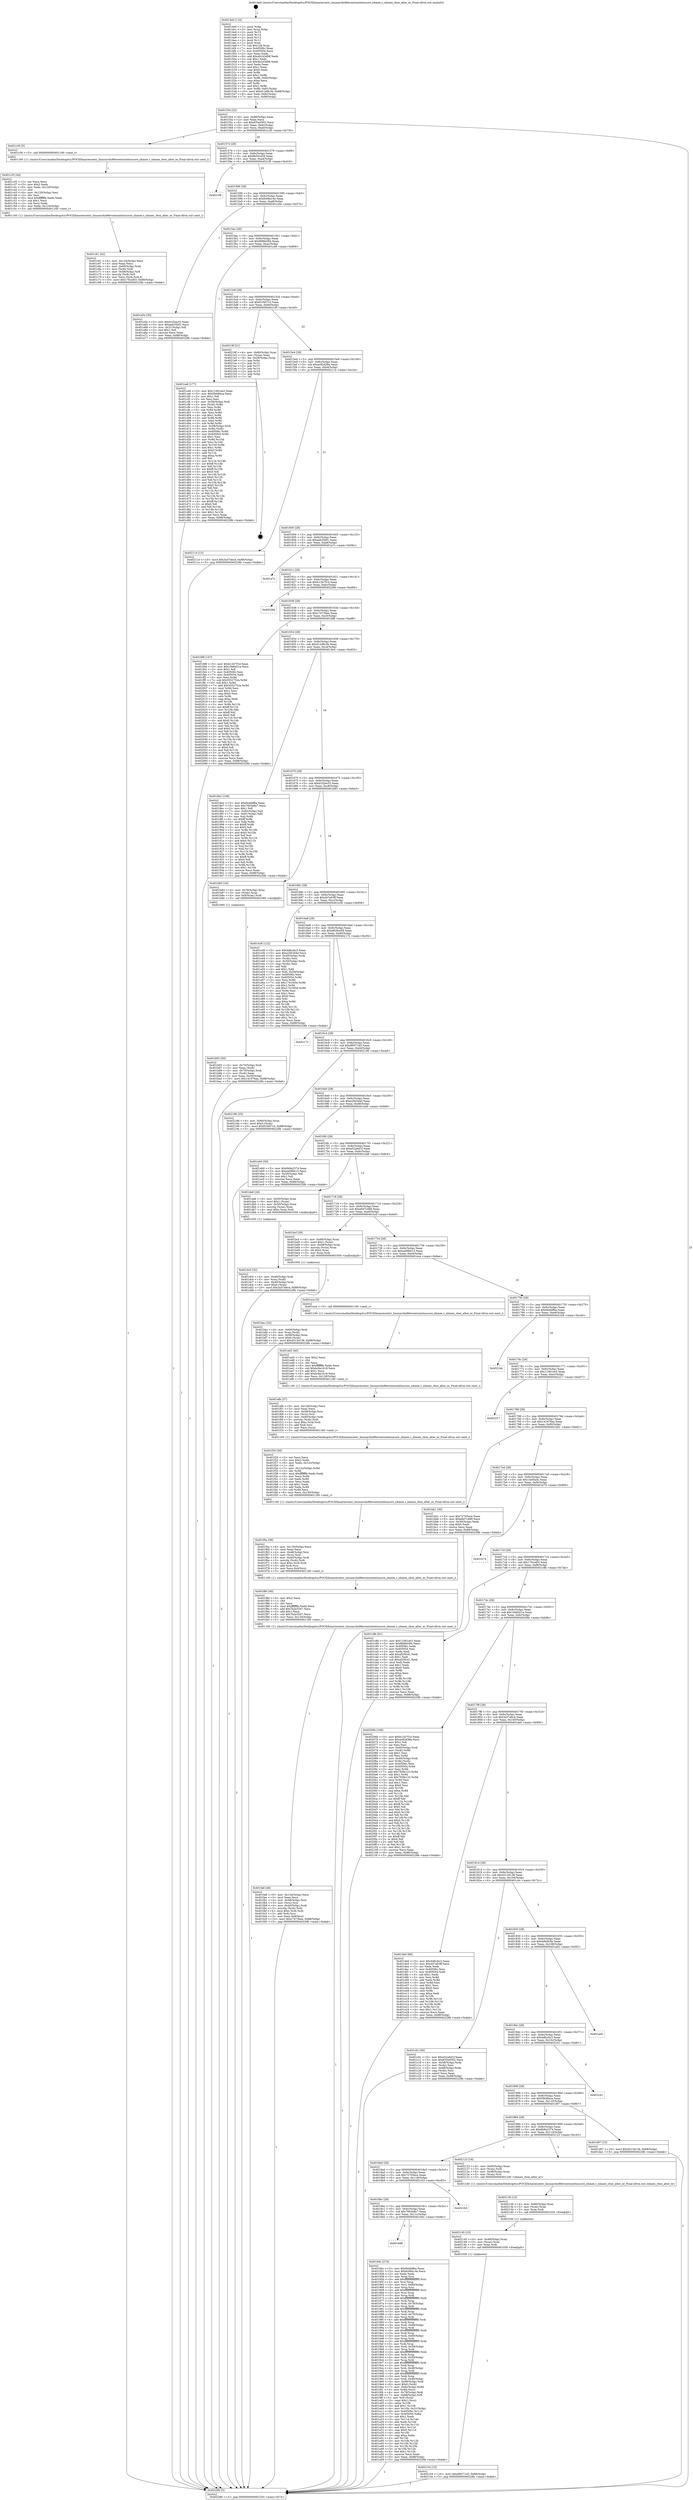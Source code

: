 digraph "0x4014e0" {
  label = "0x4014e0 (/mnt/c/Users/mathe/Desktop/tcc/POCII/binaries/extr_linuxarchx86eventsinteluncore_nhmex.c_nhmex_rbox_alter_er_Final-ollvm.out::main(0))"
  labelloc = "t"
  node[shape=record]

  Entry [label="",width=0.3,height=0.3,shape=circle,fillcolor=black,style=filled]
  "0x401554" [label="{
     0x401554 [32]\l
     | [instrs]\l
     &nbsp;&nbsp;0x401554 \<+6\>: mov -0x88(%rbp),%eax\l
     &nbsp;&nbsp;0x40155a \<+2\>: mov %eax,%ecx\l
     &nbsp;&nbsp;0x40155c \<+6\>: sub $0x835e0502,%ecx\l
     &nbsp;&nbsp;0x401562 \<+6\>: mov %eax,-0x9c(%rbp)\l
     &nbsp;&nbsp;0x401568 \<+6\>: mov %ecx,-0xa0(%rbp)\l
     &nbsp;&nbsp;0x40156e \<+6\>: je 0000000000401c30 \<main+0x750\>\l
  }"]
  "0x401c30" [label="{
     0x401c30 [5]\l
     | [instrs]\l
     &nbsp;&nbsp;0x401c30 \<+5\>: call 0000000000401160 \<next_i\>\l
     | [calls]\l
     &nbsp;&nbsp;0x401160 \{1\} (/mnt/c/Users/mathe/Desktop/tcc/POCII/binaries/extr_linuxarchx86eventsinteluncore_nhmex.c_nhmex_rbox_alter_er_Final-ollvm.out::next_i)\l
  }"]
  "0x401574" [label="{
     0x401574 [28]\l
     | [instrs]\l
     &nbsp;&nbsp;0x401574 \<+5\>: jmp 0000000000401579 \<main+0x99\>\l
     &nbsp;&nbsp;0x401579 \<+6\>: mov -0x9c(%rbp),%eax\l
     &nbsp;&nbsp;0x40157f \<+5\>: sub $0x8b55c428,%eax\l
     &nbsp;&nbsp;0x401584 \<+6\>: mov %eax,-0xa4(%rbp)\l
     &nbsp;&nbsp;0x40158a \<+6\>: je 00000000004021f9 \<main+0xd19\>\l
  }"]
  Exit [label="",width=0.3,height=0.3,shape=circle,fillcolor=black,style=filled,peripheries=2]
  "0x4021f9" [label="{
     0x4021f9\l
  }", style=dashed]
  "0x401590" [label="{
     0x401590 [28]\l
     | [instrs]\l
     &nbsp;&nbsp;0x401590 \<+5\>: jmp 0000000000401595 \<main+0xb5\>\l
     &nbsp;&nbsp;0x401595 \<+6\>: mov -0x9c(%rbp),%eax\l
     &nbsp;&nbsp;0x40159b \<+5\>: sub $0x8c68a14e,%eax\l
     &nbsp;&nbsp;0x4015a0 \<+6\>: mov %eax,-0xa8(%rbp)\l
     &nbsp;&nbsp;0x4015a6 \<+6\>: je 0000000000401a5e \<main+0x57e\>\l
  }"]
  "0x402154" [label="{
     0x402154 [15]\l
     | [instrs]\l
     &nbsp;&nbsp;0x402154 \<+10\>: movl $0xdf0571d3,-0x88(%rbp)\l
     &nbsp;&nbsp;0x40215e \<+5\>: jmp 000000000040228b \<main+0xdab\>\l
  }"]
  "0x401a5e" [label="{
     0x401a5e [30]\l
     | [instrs]\l
     &nbsp;&nbsp;0x401a5e \<+5\>: mov $0xd1f2ee33,%eax\l
     &nbsp;&nbsp;0x401a63 \<+5\>: mov $0xaeb35bf1,%ecx\l
     &nbsp;&nbsp;0x401a68 \<+3\>: mov -0x31(%rbp),%dl\l
     &nbsp;&nbsp;0x401a6b \<+3\>: test $0x1,%dl\l
     &nbsp;&nbsp;0x401a6e \<+3\>: cmovne %ecx,%eax\l
     &nbsp;&nbsp;0x401a71 \<+6\>: mov %eax,-0x88(%rbp)\l
     &nbsp;&nbsp;0x401a77 \<+5\>: jmp 000000000040228b \<main+0xdab\>\l
  }"]
  "0x4015ac" [label="{
     0x4015ac [28]\l
     | [instrs]\l
     &nbsp;&nbsp;0x4015ac \<+5\>: jmp 00000000004015b1 \<main+0xd1\>\l
     &nbsp;&nbsp;0x4015b1 \<+6\>: mov -0x9c(%rbp),%eax\l
     &nbsp;&nbsp;0x4015b7 \<+5\>: sub $0x8fd8d384,%eax\l
     &nbsp;&nbsp;0x4015bc \<+6\>: mov %eax,-0xac(%rbp)\l
     &nbsp;&nbsp;0x4015c2 \<+6\>: je 0000000000401ce6 \<main+0x806\>\l
  }"]
  "0x402145" [label="{
     0x402145 [15]\l
     | [instrs]\l
     &nbsp;&nbsp;0x402145 \<+4\>: mov -0x48(%rbp),%rax\l
     &nbsp;&nbsp;0x402149 \<+3\>: mov (%rax),%rax\l
     &nbsp;&nbsp;0x40214c \<+3\>: mov %rax,%rdi\l
     &nbsp;&nbsp;0x40214f \<+5\>: call 0000000000401030 \<free@plt\>\l
     | [calls]\l
     &nbsp;&nbsp;0x401030 \{1\} (unknown)\l
  }"]
  "0x401ce6" [label="{
     0x401ce6 [177]\l
     | [instrs]\l
     &nbsp;&nbsp;0x401ce6 \<+5\>: mov $0x11061ee3,%eax\l
     &nbsp;&nbsp;0x401ceb \<+5\>: mov $0x59d4feca,%ecx\l
     &nbsp;&nbsp;0x401cf0 \<+2\>: mov $0x1,%dl\l
     &nbsp;&nbsp;0x401cf2 \<+2\>: xor %esi,%esi\l
     &nbsp;&nbsp;0x401cf4 \<+4\>: mov -0x58(%rbp),%rdi\l
     &nbsp;&nbsp;0x401cf8 \<+3\>: mov (%rdi),%r8d\l
     &nbsp;&nbsp;0x401cfb \<+3\>: mov %esi,%r9d\l
     &nbsp;&nbsp;0x401cfe \<+3\>: sub %r8d,%r9d\l
     &nbsp;&nbsp;0x401d01 \<+3\>: mov %esi,%r8d\l
     &nbsp;&nbsp;0x401d04 \<+4\>: sub $0x1,%r8d\l
     &nbsp;&nbsp;0x401d08 \<+3\>: add %r8d,%r9d\l
     &nbsp;&nbsp;0x401d0b \<+3\>: mov %esi,%r8d\l
     &nbsp;&nbsp;0x401d0e \<+3\>: sub %r9d,%r8d\l
     &nbsp;&nbsp;0x401d11 \<+4\>: mov -0x58(%rbp),%rdi\l
     &nbsp;&nbsp;0x401d15 \<+3\>: mov %r8d,(%rdi)\l
     &nbsp;&nbsp;0x401d18 \<+8\>: mov 0x40506c,%r8d\l
     &nbsp;&nbsp;0x401d20 \<+8\>: mov 0x405054,%r9d\l
     &nbsp;&nbsp;0x401d28 \<+3\>: sub $0x1,%esi\l
     &nbsp;&nbsp;0x401d2b \<+3\>: mov %r8d,%r10d\l
     &nbsp;&nbsp;0x401d2e \<+3\>: add %esi,%r10d\l
     &nbsp;&nbsp;0x401d31 \<+4\>: imul %r10d,%r8d\l
     &nbsp;&nbsp;0x401d35 \<+4\>: and $0x1,%r8d\l
     &nbsp;&nbsp;0x401d39 \<+4\>: cmp $0x0,%r8d\l
     &nbsp;&nbsp;0x401d3d \<+4\>: sete %r11b\l
     &nbsp;&nbsp;0x401d41 \<+4\>: cmp $0xa,%r9d\l
     &nbsp;&nbsp;0x401d45 \<+3\>: setl %bl\l
     &nbsp;&nbsp;0x401d48 \<+3\>: mov %r11b,%r14b\l
     &nbsp;&nbsp;0x401d4b \<+4\>: xor $0xff,%r14b\l
     &nbsp;&nbsp;0x401d4f \<+3\>: mov %bl,%r15b\l
     &nbsp;&nbsp;0x401d52 \<+4\>: xor $0xff,%r15b\l
     &nbsp;&nbsp;0x401d56 \<+3\>: xor $0x0,%dl\l
     &nbsp;&nbsp;0x401d59 \<+3\>: mov %r14b,%r12b\l
     &nbsp;&nbsp;0x401d5c \<+4\>: and $0x0,%r12b\l
     &nbsp;&nbsp;0x401d60 \<+3\>: and %dl,%r11b\l
     &nbsp;&nbsp;0x401d63 \<+3\>: mov %r15b,%r13b\l
     &nbsp;&nbsp;0x401d66 \<+4\>: and $0x0,%r13b\l
     &nbsp;&nbsp;0x401d6a \<+2\>: and %dl,%bl\l
     &nbsp;&nbsp;0x401d6c \<+3\>: or %r11b,%r12b\l
     &nbsp;&nbsp;0x401d6f \<+3\>: or %bl,%r13b\l
     &nbsp;&nbsp;0x401d72 \<+3\>: xor %r13b,%r12b\l
     &nbsp;&nbsp;0x401d75 \<+3\>: or %r15b,%r14b\l
     &nbsp;&nbsp;0x401d78 \<+4\>: xor $0xff,%r14b\l
     &nbsp;&nbsp;0x401d7c \<+3\>: or $0x0,%dl\l
     &nbsp;&nbsp;0x401d7f \<+3\>: and %dl,%r14b\l
     &nbsp;&nbsp;0x401d82 \<+3\>: or %r14b,%r12b\l
     &nbsp;&nbsp;0x401d85 \<+4\>: test $0x1,%r12b\l
     &nbsp;&nbsp;0x401d89 \<+3\>: cmovne %ecx,%eax\l
     &nbsp;&nbsp;0x401d8c \<+6\>: mov %eax,-0x88(%rbp)\l
     &nbsp;&nbsp;0x401d92 \<+5\>: jmp 000000000040228b \<main+0xdab\>\l
  }"]
  "0x4015c8" [label="{
     0x4015c8 [28]\l
     | [instrs]\l
     &nbsp;&nbsp;0x4015c8 \<+5\>: jmp 00000000004015cd \<main+0xed\>\l
     &nbsp;&nbsp;0x4015cd \<+6\>: mov -0x9c(%rbp),%eax\l
     &nbsp;&nbsp;0x4015d3 \<+5\>: sub $0x91f407c3,%eax\l
     &nbsp;&nbsp;0x4015d8 \<+6\>: mov %eax,-0xb0(%rbp)\l
     &nbsp;&nbsp;0x4015de \<+6\>: je 000000000040219f \<main+0xcbf\>\l
  }"]
  "0x402136" [label="{
     0x402136 [15]\l
     | [instrs]\l
     &nbsp;&nbsp;0x402136 \<+4\>: mov -0x60(%rbp),%rax\l
     &nbsp;&nbsp;0x40213a \<+3\>: mov (%rax),%rax\l
     &nbsp;&nbsp;0x40213d \<+3\>: mov %rax,%rdi\l
     &nbsp;&nbsp;0x402140 \<+5\>: call 0000000000401030 \<free@plt\>\l
     | [calls]\l
     &nbsp;&nbsp;0x401030 \{1\} (unknown)\l
  }"]
  "0x40219f" [label="{
     0x40219f [21]\l
     | [instrs]\l
     &nbsp;&nbsp;0x40219f \<+4\>: mov -0x80(%rbp),%rax\l
     &nbsp;&nbsp;0x4021a3 \<+2\>: mov (%rax),%eax\l
     &nbsp;&nbsp;0x4021a5 \<+4\>: lea -0x28(%rbp),%rsp\l
     &nbsp;&nbsp;0x4021a9 \<+1\>: pop %rbx\l
     &nbsp;&nbsp;0x4021aa \<+2\>: pop %r12\l
     &nbsp;&nbsp;0x4021ac \<+2\>: pop %r13\l
     &nbsp;&nbsp;0x4021ae \<+2\>: pop %r14\l
     &nbsp;&nbsp;0x4021b0 \<+2\>: pop %r15\l
     &nbsp;&nbsp;0x4021b2 \<+1\>: pop %rbp\l
     &nbsp;&nbsp;0x4021b3 \<+1\>: ret\l
  }"]
  "0x4015e4" [label="{
     0x4015e4 [28]\l
     | [instrs]\l
     &nbsp;&nbsp;0x4015e4 \<+5\>: jmp 00000000004015e9 \<main+0x109\>\l
     &nbsp;&nbsp;0x4015e9 \<+6\>: mov -0x9c(%rbp),%eax\l
     &nbsp;&nbsp;0x4015ef \<+5\>: sub $0xac82d38a,%eax\l
     &nbsp;&nbsp;0x4015f4 \<+6\>: mov %eax,-0xb4(%rbp)\l
     &nbsp;&nbsp;0x4015fa \<+6\>: je 0000000000402114 \<main+0xc34\>\l
  }"]
  "0x401fa8" [label="{
     0x401fa8 [48]\l
     | [instrs]\l
     &nbsp;&nbsp;0x401fa8 \<+6\>: mov -0x134(%rbp),%ecx\l
     &nbsp;&nbsp;0x401fae \<+3\>: imul %eax,%ecx\l
     &nbsp;&nbsp;0x401fb1 \<+4\>: mov -0x48(%rbp),%rsi\l
     &nbsp;&nbsp;0x401fb5 \<+3\>: mov (%rsi),%rsi\l
     &nbsp;&nbsp;0x401fb8 \<+4\>: mov -0x40(%rbp),%rdi\l
     &nbsp;&nbsp;0x401fbc \<+3\>: movslq (%rdi),%rdi\l
     &nbsp;&nbsp;0x401fbf \<+4\>: imul $0xc,%rdi,%rdi\l
     &nbsp;&nbsp;0x401fc3 \<+3\>: add %rdi,%rsi\l
     &nbsp;&nbsp;0x401fc6 \<+3\>: mov %ecx,0x8(%rsi)\l
     &nbsp;&nbsp;0x401fc9 \<+10\>: movl $0xc7473bee,-0x88(%rbp)\l
     &nbsp;&nbsp;0x401fd3 \<+5\>: jmp 000000000040228b \<main+0xdab\>\l
  }"]
  "0x402114" [label="{
     0x402114 [15]\l
     | [instrs]\l
     &nbsp;&nbsp;0x402114 \<+10\>: movl $0x3a57ebc4,-0x88(%rbp)\l
     &nbsp;&nbsp;0x40211e \<+5\>: jmp 000000000040228b \<main+0xdab\>\l
  }"]
  "0x401600" [label="{
     0x401600 [28]\l
     | [instrs]\l
     &nbsp;&nbsp;0x401600 \<+5\>: jmp 0000000000401605 \<main+0x125\>\l
     &nbsp;&nbsp;0x401605 \<+6\>: mov -0x9c(%rbp),%eax\l
     &nbsp;&nbsp;0x40160b \<+5\>: sub $0xaeb35bf1,%eax\l
     &nbsp;&nbsp;0x401610 \<+6\>: mov %eax,-0xb8(%rbp)\l
     &nbsp;&nbsp;0x401616 \<+6\>: je 0000000000401a7c \<main+0x59c\>\l
  }"]
  "0x401f80" [label="{
     0x401f80 [40]\l
     | [instrs]\l
     &nbsp;&nbsp;0x401f80 \<+5\>: mov $0x2,%ecx\l
     &nbsp;&nbsp;0x401f85 \<+1\>: cltd\l
     &nbsp;&nbsp;0x401f86 \<+2\>: idiv %ecx\l
     &nbsp;&nbsp;0x401f88 \<+6\>: imul $0xfffffffe,%edx,%ecx\l
     &nbsp;&nbsp;0x401f8e \<+6\>: add $0x7b2e3347,%ecx\l
     &nbsp;&nbsp;0x401f94 \<+3\>: add $0x1,%ecx\l
     &nbsp;&nbsp;0x401f97 \<+6\>: sub $0x7b2e3347,%ecx\l
     &nbsp;&nbsp;0x401f9d \<+6\>: mov %ecx,-0x134(%rbp)\l
     &nbsp;&nbsp;0x401fa3 \<+5\>: call 0000000000401160 \<next_i\>\l
     | [calls]\l
     &nbsp;&nbsp;0x401160 \{1\} (/mnt/c/Users/mathe/Desktop/tcc/POCII/binaries/extr_linuxarchx86eventsinteluncore_nhmex.c_nhmex_rbox_alter_er_Final-ollvm.out::next_i)\l
  }"]
  "0x401a7c" [label="{
     0x401a7c\l
  }", style=dashed]
  "0x40161c" [label="{
     0x40161c [28]\l
     | [instrs]\l
     &nbsp;&nbsp;0x40161c \<+5\>: jmp 0000000000401621 \<main+0x141\>\l
     &nbsp;&nbsp;0x401621 \<+6\>: mov -0x9c(%rbp),%eax\l
     &nbsp;&nbsp;0x401627 \<+5\>: sub $0xb12b7f1d,%eax\l
     &nbsp;&nbsp;0x40162c \<+6\>: mov %eax,-0xbc(%rbp)\l
     &nbsp;&nbsp;0x401632 \<+6\>: je 0000000000402266 \<main+0xd86\>\l
  }"]
  "0x401f5a" [label="{
     0x401f5a [38]\l
     | [instrs]\l
     &nbsp;&nbsp;0x401f5a \<+6\>: mov -0x130(%rbp),%ecx\l
     &nbsp;&nbsp;0x401f60 \<+3\>: imul %eax,%ecx\l
     &nbsp;&nbsp;0x401f63 \<+4\>: mov -0x48(%rbp),%rsi\l
     &nbsp;&nbsp;0x401f67 \<+3\>: mov (%rsi),%rsi\l
     &nbsp;&nbsp;0x401f6a \<+4\>: mov -0x40(%rbp),%rdi\l
     &nbsp;&nbsp;0x401f6e \<+3\>: movslq (%rdi),%rdi\l
     &nbsp;&nbsp;0x401f71 \<+4\>: imul $0xc,%rdi,%rdi\l
     &nbsp;&nbsp;0x401f75 \<+3\>: add %rdi,%rsi\l
     &nbsp;&nbsp;0x401f78 \<+3\>: mov %ecx,0x4(%rsi)\l
     &nbsp;&nbsp;0x401f7b \<+5\>: call 0000000000401160 \<next_i\>\l
     | [calls]\l
     &nbsp;&nbsp;0x401160 \{1\} (/mnt/c/Users/mathe/Desktop/tcc/POCII/binaries/extr_linuxarchx86eventsinteluncore_nhmex.c_nhmex_rbox_alter_er_Final-ollvm.out::next_i)\l
  }"]
  "0x402266" [label="{
     0x402266\l
  }", style=dashed]
  "0x401638" [label="{
     0x401638 [28]\l
     | [instrs]\l
     &nbsp;&nbsp;0x401638 \<+5\>: jmp 000000000040163d \<main+0x15d\>\l
     &nbsp;&nbsp;0x40163d \<+6\>: mov -0x9c(%rbp),%eax\l
     &nbsp;&nbsp;0x401643 \<+5\>: sub $0xc7473bee,%eax\l
     &nbsp;&nbsp;0x401648 \<+6\>: mov %eax,-0xc0(%rbp)\l
     &nbsp;&nbsp;0x40164e \<+6\>: je 0000000000401fd8 \<main+0xaf8\>\l
  }"]
  "0x401f20" [label="{
     0x401f20 [58]\l
     | [instrs]\l
     &nbsp;&nbsp;0x401f20 \<+2\>: xor %ecx,%ecx\l
     &nbsp;&nbsp;0x401f22 \<+5\>: mov $0x2,%edx\l
     &nbsp;&nbsp;0x401f27 \<+6\>: mov %edx,-0x12c(%rbp)\l
     &nbsp;&nbsp;0x401f2d \<+1\>: cltd\l
     &nbsp;&nbsp;0x401f2e \<+7\>: mov -0x12c(%rbp),%r8d\l
     &nbsp;&nbsp;0x401f35 \<+3\>: idiv %r8d\l
     &nbsp;&nbsp;0x401f38 \<+6\>: imul $0xfffffffe,%edx,%edx\l
     &nbsp;&nbsp;0x401f3e \<+3\>: mov %ecx,%r9d\l
     &nbsp;&nbsp;0x401f41 \<+3\>: sub %edx,%r9d\l
     &nbsp;&nbsp;0x401f44 \<+2\>: mov %ecx,%edx\l
     &nbsp;&nbsp;0x401f46 \<+3\>: sub $0x1,%edx\l
     &nbsp;&nbsp;0x401f49 \<+3\>: add %edx,%r9d\l
     &nbsp;&nbsp;0x401f4c \<+3\>: sub %r9d,%ecx\l
     &nbsp;&nbsp;0x401f4f \<+6\>: mov %ecx,-0x130(%rbp)\l
     &nbsp;&nbsp;0x401f55 \<+5\>: call 0000000000401160 \<next_i\>\l
     | [calls]\l
     &nbsp;&nbsp;0x401160 \{1\} (/mnt/c/Users/mathe/Desktop/tcc/POCII/binaries/extr_linuxarchx86eventsinteluncore_nhmex.c_nhmex_rbox_alter_er_Final-ollvm.out::next_i)\l
  }"]
  "0x401fd8" [label="{
     0x401fd8 [147]\l
     | [instrs]\l
     &nbsp;&nbsp;0x401fd8 \<+5\>: mov $0xb12b7f1d,%eax\l
     &nbsp;&nbsp;0x401fdd \<+5\>: mov $0x19a6d21a,%ecx\l
     &nbsp;&nbsp;0x401fe2 \<+2\>: mov $0x1,%dl\l
     &nbsp;&nbsp;0x401fe4 \<+7\>: mov 0x40506c,%esi\l
     &nbsp;&nbsp;0x401feb \<+7\>: mov 0x405054,%edi\l
     &nbsp;&nbsp;0x401ff2 \<+3\>: mov %esi,%r8d\l
     &nbsp;&nbsp;0x401ff5 \<+7\>: sub $0x5552752a,%r8d\l
     &nbsp;&nbsp;0x401ffc \<+4\>: sub $0x1,%r8d\l
     &nbsp;&nbsp;0x402000 \<+7\>: add $0x5552752a,%r8d\l
     &nbsp;&nbsp;0x402007 \<+4\>: imul %r8d,%esi\l
     &nbsp;&nbsp;0x40200b \<+3\>: and $0x1,%esi\l
     &nbsp;&nbsp;0x40200e \<+3\>: cmp $0x0,%esi\l
     &nbsp;&nbsp;0x402011 \<+4\>: sete %r9b\l
     &nbsp;&nbsp;0x402015 \<+3\>: cmp $0xa,%edi\l
     &nbsp;&nbsp;0x402018 \<+4\>: setl %r10b\l
     &nbsp;&nbsp;0x40201c \<+3\>: mov %r9b,%r11b\l
     &nbsp;&nbsp;0x40201f \<+4\>: xor $0xff,%r11b\l
     &nbsp;&nbsp;0x402023 \<+3\>: mov %r10b,%bl\l
     &nbsp;&nbsp;0x402026 \<+3\>: xor $0xff,%bl\l
     &nbsp;&nbsp;0x402029 \<+3\>: xor $0x0,%dl\l
     &nbsp;&nbsp;0x40202c \<+3\>: mov %r11b,%r14b\l
     &nbsp;&nbsp;0x40202f \<+4\>: and $0x0,%r14b\l
     &nbsp;&nbsp;0x402033 \<+3\>: and %dl,%r9b\l
     &nbsp;&nbsp;0x402036 \<+3\>: mov %bl,%r15b\l
     &nbsp;&nbsp;0x402039 \<+4\>: and $0x0,%r15b\l
     &nbsp;&nbsp;0x40203d \<+3\>: and %dl,%r10b\l
     &nbsp;&nbsp;0x402040 \<+3\>: or %r9b,%r14b\l
     &nbsp;&nbsp;0x402043 \<+3\>: or %r10b,%r15b\l
     &nbsp;&nbsp;0x402046 \<+3\>: xor %r15b,%r14b\l
     &nbsp;&nbsp;0x402049 \<+3\>: or %bl,%r11b\l
     &nbsp;&nbsp;0x40204c \<+4\>: xor $0xff,%r11b\l
     &nbsp;&nbsp;0x402050 \<+3\>: or $0x0,%dl\l
     &nbsp;&nbsp;0x402053 \<+3\>: and %dl,%r11b\l
     &nbsp;&nbsp;0x402056 \<+3\>: or %r11b,%r14b\l
     &nbsp;&nbsp;0x402059 \<+4\>: test $0x1,%r14b\l
     &nbsp;&nbsp;0x40205d \<+3\>: cmovne %ecx,%eax\l
     &nbsp;&nbsp;0x402060 \<+6\>: mov %eax,-0x88(%rbp)\l
     &nbsp;&nbsp;0x402066 \<+5\>: jmp 000000000040228b \<main+0xdab\>\l
  }"]
  "0x401654" [label="{
     0x401654 [28]\l
     | [instrs]\l
     &nbsp;&nbsp;0x401654 \<+5\>: jmp 0000000000401659 \<main+0x179\>\l
     &nbsp;&nbsp;0x401659 \<+6\>: mov -0x9c(%rbp),%eax\l
     &nbsp;&nbsp;0x40165f \<+5\>: sub $0xd12d8c3b,%eax\l
     &nbsp;&nbsp;0x401664 \<+6\>: mov %eax,-0xc4(%rbp)\l
     &nbsp;&nbsp;0x40166a \<+6\>: je 00000000004018e2 \<main+0x402\>\l
  }"]
  "0x401efb" [label="{
     0x401efb [37]\l
     | [instrs]\l
     &nbsp;&nbsp;0x401efb \<+6\>: mov -0x128(%rbp),%ecx\l
     &nbsp;&nbsp;0x401f01 \<+3\>: imul %eax,%ecx\l
     &nbsp;&nbsp;0x401f04 \<+4\>: mov -0x48(%rbp),%rsi\l
     &nbsp;&nbsp;0x401f08 \<+3\>: mov (%rsi),%rsi\l
     &nbsp;&nbsp;0x401f0b \<+4\>: mov -0x40(%rbp),%rdi\l
     &nbsp;&nbsp;0x401f0f \<+3\>: movslq (%rdi),%rdi\l
     &nbsp;&nbsp;0x401f12 \<+4\>: imul $0xc,%rdi,%rdi\l
     &nbsp;&nbsp;0x401f16 \<+3\>: add %rdi,%rsi\l
     &nbsp;&nbsp;0x401f19 \<+2\>: mov %ecx,(%rsi)\l
     &nbsp;&nbsp;0x401f1b \<+5\>: call 0000000000401160 \<next_i\>\l
     | [calls]\l
     &nbsp;&nbsp;0x401160 \{1\} (/mnt/c/Users/mathe/Desktop/tcc/POCII/binaries/extr_linuxarchx86eventsinteluncore_nhmex.c_nhmex_rbox_alter_er_Final-ollvm.out::next_i)\l
  }"]
  "0x4018e2" [label="{
     0x4018e2 [106]\l
     | [instrs]\l
     &nbsp;&nbsp;0x4018e2 \<+5\>: mov $0xf4dddfba,%eax\l
     &nbsp;&nbsp;0x4018e7 \<+5\>: mov $0x7663e8a7,%ecx\l
     &nbsp;&nbsp;0x4018ec \<+2\>: mov $0x1,%dl\l
     &nbsp;&nbsp;0x4018ee \<+7\>: mov -0x82(%rbp),%sil\l
     &nbsp;&nbsp;0x4018f5 \<+7\>: mov -0x81(%rbp),%dil\l
     &nbsp;&nbsp;0x4018fc \<+3\>: mov %sil,%r8b\l
     &nbsp;&nbsp;0x4018ff \<+4\>: xor $0xff,%r8b\l
     &nbsp;&nbsp;0x401903 \<+3\>: mov %dil,%r9b\l
     &nbsp;&nbsp;0x401906 \<+4\>: xor $0xff,%r9b\l
     &nbsp;&nbsp;0x40190a \<+3\>: xor $0x0,%dl\l
     &nbsp;&nbsp;0x40190d \<+3\>: mov %r8b,%r10b\l
     &nbsp;&nbsp;0x401910 \<+4\>: and $0x0,%r10b\l
     &nbsp;&nbsp;0x401914 \<+3\>: and %dl,%sil\l
     &nbsp;&nbsp;0x401917 \<+3\>: mov %r9b,%r11b\l
     &nbsp;&nbsp;0x40191a \<+4\>: and $0x0,%r11b\l
     &nbsp;&nbsp;0x40191e \<+3\>: and %dl,%dil\l
     &nbsp;&nbsp;0x401921 \<+3\>: or %sil,%r10b\l
     &nbsp;&nbsp;0x401924 \<+3\>: or %dil,%r11b\l
     &nbsp;&nbsp;0x401927 \<+3\>: xor %r11b,%r10b\l
     &nbsp;&nbsp;0x40192a \<+3\>: or %r9b,%r8b\l
     &nbsp;&nbsp;0x40192d \<+4\>: xor $0xff,%r8b\l
     &nbsp;&nbsp;0x401931 \<+3\>: or $0x0,%dl\l
     &nbsp;&nbsp;0x401934 \<+3\>: and %dl,%r8b\l
     &nbsp;&nbsp;0x401937 \<+3\>: or %r8b,%r10b\l
     &nbsp;&nbsp;0x40193a \<+4\>: test $0x1,%r10b\l
     &nbsp;&nbsp;0x40193e \<+3\>: cmovne %ecx,%eax\l
     &nbsp;&nbsp;0x401941 \<+6\>: mov %eax,-0x88(%rbp)\l
     &nbsp;&nbsp;0x401947 \<+5\>: jmp 000000000040228b \<main+0xdab\>\l
  }"]
  "0x401670" [label="{
     0x401670 [28]\l
     | [instrs]\l
     &nbsp;&nbsp;0x401670 \<+5\>: jmp 0000000000401675 \<main+0x195\>\l
     &nbsp;&nbsp;0x401675 \<+6\>: mov -0x9c(%rbp),%eax\l
     &nbsp;&nbsp;0x40167b \<+5\>: sub $0xd1f2ee33,%eax\l
     &nbsp;&nbsp;0x401680 \<+6\>: mov %eax,-0xc8(%rbp)\l
     &nbsp;&nbsp;0x401686 \<+6\>: je 0000000000401b83 \<main+0x6a3\>\l
  }"]
  "0x40228b" [label="{
     0x40228b [5]\l
     | [instrs]\l
     &nbsp;&nbsp;0x40228b \<+5\>: jmp 0000000000401554 \<main+0x74\>\l
  }"]
  "0x4014e0" [label="{
     0x4014e0 [116]\l
     | [instrs]\l
     &nbsp;&nbsp;0x4014e0 \<+1\>: push %rbp\l
     &nbsp;&nbsp;0x4014e1 \<+3\>: mov %rsp,%rbp\l
     &nbsp;&nbsp;0x4014e4 \<+2\>: push %r15\l
     &nbsp;&nbsp;0x4014e6 \<+2\>: push %r14\l
     &nbsp;&nbsp;0x4014e8 \<+2\>: push %r13\l
     &nbsp;&nbsp;0x4014ea \<+2\>: push %r12\l
     &nbsp;&nbsp;0x4014ec \<+1\>: push %rbx\l
     &nbsp;&nbsp;0x4014ed \<+7\>: sub $0x128,%rsp\l
     &nbsp;&nbsp;0x4014f4 \<+7\>: mov 0x40506c,%eax\l
     &nbsp;&nbsp;0x4014fb \<+7\>: mov 0x405054,%ecx\l
     &nbsp;&nbsp;0x401502 \<+2\>: mov %eax,%edx\l
     &nbsp;&nbsp;0x401504 \<+6\>: add $0x4b243d98,%edx\l
     &nbsp;&nbsp;0x40150a \<+3\>: sub $0x1,%edx\l
     &nbsp;&nbsp;0x40150d \<+6\>: sub $0x4b243d98,%edx\l
     &nbsp;&nbsp;0x401513 \<+3\>: imul %edx,%eax\l
     &nbsp;&nbsp;0x401516 \<+3\>: and $0x1,%eax\l
     &nbsp;&nbsp;0x401519 \<+3\>: cmp $0x0,%eax\l
     &nbsp;&nbsp;0x40151c \<+4\>: sete %r8b\l
     &nbsp;&nbsp;0x401520 \<+4\>: and $0x1,%r8b\l
     &nbsp;&nbsp;0x401524 \<+7\>: mov %r8b,-0x82(%rbp)\l
     &nbsp;&nbsp;0x40152b \<+3\>: cmp $0xa,%ecx\l
     &nbsp;&nbsp;0x40152e \<+4\>: setl %r8b\l
     &nbsp;&nbsp;0x401532 \<+4\>: and $0x1,%r8b\l
     &nbsp;&nbsp;0x401536 \<+7\>: mov %r8b,-0x81(%rbp)\l
     &nbsp;&nbsp;0x40153d \<+10\>: movl $0xd12d8c3b,-0x88(%rbp)\l
     &nbsp;&nbsp;0x401547 \<+6\>: mov %edi,-0x8c(%rbp)\l
     &nbsp;&nbsp;0x40154d \<+7\>: mov %rsi,-0x98(%rbp)\l
  }"]
  "0x401ed3" [label="{
     0x401ed3 [40]\l
     | [instrs]\l
     &nbsp;&nbsp;0x401ed3 \<+5\>: mov $0x2,%ecx\l
     &nbsp;&nbsp;0x401ed8 \<+1\>: cltd\l
     &nbsp;&nbsp;0x401ed9 \<+2\>: idiv %ecx\l
     &nbsp;&nbsp;0x401edb \<+6\>: imul $0xfffffffe,%edx,%ecx\l
     &nbsp;&nbsp;0x401ee1 \<+6\>: sub $0xbc8a1b18,%ecx\l
     &nbsp;&nbsp;0x401ee7 \<+3\>: add $0x1,%ecx\l
     &nbsp;&nbsp;0x401eea \<+6\>: add $0xbc8a1b18,%ecx\l
     &nbsp;&nbsp;0x401ef0 \<+6\>: mov %ecx,-0x128(%rbp)\l
     &nbsp;&nbsp;0x401ef6 \<+5\>: call 0000000000401160 \<next_i\>\l
     | [calls]\l
     &nbsp;&nbsp;0x401160 \{1\} (/mnt/c/Users/mathe/Desktop/tcc/POCII/binaries/extr_linuxarchx86eventsinteluncore_nhmex.c_nhmex_rbox_alter_er_Final-ollvm.out::next_i)\l
  }"]
  "0x401b83" [label="{
     0x401b83 [16]\l
     | [instrs]\l
     &nbsp;&nbsp;0x401b83 \<+4\>: mov -0x78(%rbp),%rax\l
     &nbsp;&nbsp;0x401b87 \<+3\>: mov (%rax),%rax\l
     &nbsp;&nbsp;0x401b8a \<+4\>: mov 0x8(%rax),%rdi\l
     &nbsp;&nbsp;0x401b8e \<+5\>: call 0000000000401060 \<atoi@plt\>\l
     | [calls]\l
     &nbsp;&nbsp;0x401060 \{1\} (unknown)\l
  }"]
  "0x40168c" [label="{
     0x40168c [28]\l
     | [instrs]\l
     &nbsp;&nbsp;0x40168c \<+5\>: jmp 0000000000401691 \<main+0x1b1\>\l
     &nbsp;&nbsp;0x401691 \<+6\>: mov -0x9c(%rbp),%eax\l
     &nbsp;&nbsp;0x401697 \<+5\>: sub $0xd47a63ff,%eax\l
     &nbsp;&nbsp;0x40169c \<+6\>: mov %eax,-0xcc(%rbp)\l
     &nbsp;&nbsp;0x4016a2 \<+6\>: je 0000000000401e36 \<main+0x956\>\l
  }"]
  "0x401dc0" [label="{
     0x401dc0 [32]\l
     | [instrs]\l
     &nbsp;&nbsp;0x401dc0 \<+4\>: mov -0x48(%rbp),%rdi\l
     &nbsp;&nbsp;0x401dc4 \<+3\>: mov %rax,(%rdi)\l
     &nbsp;&nbsp;0x401dc7 \<+4\>: mov -0x40(%rbp),%rax\l
     &nbsp;&nbsp;0x401dcb \<+6\>: movl $0x0,(%rax)\l
     &nbsp;&nbsp;0x401dd1 \<+10\>: movl $0x3a57ebc4,-0x88(%rbp)\l
     &nbsp;&nbsp;0x401ddb \<+5\>: jmp 000000000040228b \<main+0xdab\>\l
  }"]
  "0x401e36" [label="{
     0x401e36 [122]\l
     | [instrs]\l
     &nbsp;&nbsp;0x401e36 \<+5\>: mov $0x4dfccbc3,%eax\l
     &nbsp;&nbsp;0x401e3b \<+5\>: mov $0xe2f4344d,%ecx\l
     &nbsp;&nbsp;0x401e40 \<+4\>: mov -0x40(%rbp),%rdx\l
     &nbsp;&nbsp;0x401e44 \<+2\>: mov (%rdx),%esi\l
     &nbsp;&nbsp;0x401e46 \<+4\>: mov -0x50(%rbp),%rdx\l
     &nbsp;&nbsp;0x401e4a \<+2\>: cmp (%rdx),%esi\l
     &nbsp;&nbsp;0x401e4c \<+4\>: setl %dil\l
     &nbsp;&nbsp;0x401e50 \<+4\>: and $0x1,%dil\l
     &nbsp;&nbsp;0x401e54 \<+4\>: mov %dil,-0x29(%rbp)\l
     &nbsp;&nbsp;0x401e58 \<+7\>: mov 0x40506c,%esi\l
     &nbsp;&nbsp;0x401e5f \<+8\>: mov 0x405054,%r8d\l
     &nbsp;&nbsp;0x401e67 \<+3\>: mov %esi,%r9d\l
     &nbsp;&nbsp;0x401e6a \<+7\>: sub $0x1741f45d,%r9d\l
     &nbsp;&nbsp;0x401e71 \<+4\>: sub $0x1,%r9d\l
     &nbsp;&nbsp;0x401e75 \<+7\>: add $0x1741f45d,%r9d\l
     &nbsp;&nbsp;0x401e7c \<+4\>: imul %r9d,%esi\l
     &nbsp;&nbsp;0x401e80 \<+3\>: and $0x1,%esi\l
     &nbsp;&nbsp;0x401e83 \<+3\>: cmp $0x0,%esi\l
     &nbsp;&nbsp;0x401e86 \<+4\>: sete %dil\l
     &nbsp;&nbsp;0x401e8a \<+4\>: cmp $0xa,%r8d\l
     &nbsp;&nbsp;0x401e8e \<+4\>: setl %r10b\l
     &nbsp;&nbsp;0x401e92 \<+3\>: mov %dil,%r11b\l
     &nbsp;&nbsp;0x401e95 \<+3\>: and %r10b,%r11b\l
     &nbsp;&nbsp;0x401e98 \<+3\>: xor %r10b,%dil\l
     &nbsp;&nbsp;0x401e9b \<+3\>: or %dil,%r11b\l
     &nbsp;&nbsp;0x401e9e \<+4\>: test $0x1,%r11b\l
     &nbsp;&nbsp;0x401ea2 \<+3\>: cmovne %ecx,%eax\l
     &nbsp;&nbsp;0x401ea5 \<+6\>: mov %eax,-0x88(%rbp)\l
     &nbsp;&nbsp;0x401eab \<+5\>: jmp 000000000040228b \<main+0xdab\>\l
  }"]
  "0x4016a8" [label="{
     0x4016a8 [28]\l
     | [instrs]\l
     &nbsp;&nbsp;0x4016a8 \<+5\>: jmp 00000000004016ad \<main+0x1cd\>\l
     &nbsp;&nbsp;0x4016ad \<+6\>: mov -0x9c(%rbp),%eax\l
     &nbsp;&nbsp;0x4016b3 \<+5\>: sub $0xd628ce58,%eax\l
     &nbsp;&nbsp;0x4016b8 \<+6\>: mov %eax,-0xd0(%rbp)\l
     &nbsp;&nbsp;0x4016be \<+6\>: je 0000000000402172 \<main+0xc92\>\l
  }"]
  "0x401c61" [label="{
     0x401c61 [42]\l
     | [instrs]\l
     &nbsp;&nbsp;0x401c61 \<+6\>: mov -0x124(%rbp),%ecx\l
     &nbsp;&nbsp;0x401c67 \<+3\>: imul %eax,%ecx\l
     &nbsp;&nbsp;0x401c6a \<+4\>: mov -0x60(%rbp),%rdi\l
     &nbsp;&nbsp;0x401c6e \<+3\>: mov (%rdi),%rdi\l
     &nbsp;&nbsp;0x401c71 \<+4\>: mov -0x58(%rbp),%r8\l
     &nbsp;&nbsp;0x401c75 \<+3\>: movslq (%r8),%r8\l
     &nbsp;&nbsp;0x401c78 \<+4\>: mov %ecx,(%rdi,%r8,4)\l
     &nbsp;&nbsp;0x401c7c \<+10\>: movl $0x17fccd03,-0x88(%rbp)\l
     &nbsp;&nbsp;0x401c86 \<+5\>: jmp 000000000040228b \<main+0xdab\>\l
  }"]
  "0x402172" [label="{
     0x402172\l
  }", style=dashed]
  "0x4016c4" [label="{
     0x4016c4 [28]\l
     | [instrs]\l
     &nbsp;&nbsp;0x4016c4 \<+5\>: jmp 00000000004016c9 \<main+0x1e9\>\l
     &nbsp;&nbsp;0x4016c9 \<+6\>: mov -0x9c(%rbp),%eax\l
     &nbsp;&nbsp;0x4016cf \<+5\>: sub $0xdf0571d3,%eax\l
     &nbsp;&nbsp;0x4016d4 \<+6\>: mov %eax,-0xd4(%rbp)\l
     &nbsp;&nbsp;0x4016da \<+6\>: je 0000000000402186 \<main+0xca6\>\l
  }"]
  "0x401c35" [label="{
     0x401c35 [44]\l
     | [instrs]\l
     &nbsp;&nbsp;0x401c35 \<+2\>: xor %ecx,%ecx\l
     &nbsp;&nbsp;0x401c37 \<+5\>: mov $0x2,%edx\l
     &nbsp;&nbsp;0x401c3c \<+6\>: mov %edx,-0x120(%rbp)\l
     &nbsp;&nbsp;0x401c42 \<+1\>: cltd\l
     &nbsp;&nbsp;0x401c43 \<+6\>: mov -0x120(%rbp),%esi\l
     &nbsp;&nbsp;0x401c49 \<+2\>: idiv %esi\l
     &nbsp;&nbsp;0x401c4b \<+6\>: imul $0xfffffffe,%edx,%edx\l
     &nbsp;&nbsp;0x401c51 \<+3\>: sub $0x1,%ecx\l
     &nbsp;&nbsp;0x401c54 \<+2\>: sub %ecx,%edx\l
     &nbsp;&nbsp;0x401c56 \<+6\>: mov %edx,-0x124(%rbp)\l
     &nbsp;&nbsp;0x401c5c \<+5\>: call 0000000000401160 \<next_i\>\l
     | [calls]\l
     &nbsp;&nbsp;0x401160 \{1\} (/mnt/c/Users/mathe/Desktop/tcc/POCII/binaries/extr_linuxarchx86eventsinteluncore_nhmex.c_nhmex_rbox_alter_er_Final-ollvm.out::next_i)\l
  }"]
  "0x402186" [label="{
     0x402186 [25]\l
     | [instrs]\l
     &nbsp;&nbsp;0x402186 \<+4\>: mov -0x80(%rbp),%rax\l
     &nbsp;&nbsp;0x40218a \<+6\>: movl $0x0,(%rax)\l
     &nbsp;&nbsp;0x402190 \<+10\>: movl $0x91f407c3,-0x88(%rbp)\l
     &nbsp;&nbsp;0x40219a \<+5\>: jmp 000000000040228b \<main+0xdab\>\l
  }"]
  "0x4016e0" [label="{
     0x4016e0 [28]\l
     | [instrs]\l
     &nbsp;&nbsp;0x4016e0 \<+5\>: jmp 00000000004016e5 \<main+0x205\>\l
     &nbsp;&nbsp;0x4016e5 \<+6\>: mov -0x9c(%rbp),%eax\l
     &nbsp;&nbsp;0x4016eb \<+5\>: sub $0xe2f4344d,%eax\l
     &nbsp;&nbsp;0x4016f0 \<+6\>: mov %eax,-0xd8(%rbp)\l
     &nbsp;&nbsp;0x4016f6 \<+6\>: je 0000000000401eb0 \<main+0x9d0\>\l
  }"]
  "0x401bec" [label="{
     0x401bec [32]\l
     | [instrs]\l
     &nbsp;&nbsp;0x401bec \<+4\>: mov -0x60(%rbp),%rdi\l
     &nbsp;&nbsp;0x401bf0 \<+3\>: mov %rax,(%rdi)\l
     &nbsp;&nbsp;0x401bf3 \<+4\>: mov -0x58(%rbp),%rax\l
     &nbsp;&nbsp;0x401bf7 \<+6\>: movl $0x0,(%rax)\l
     &nbsp;&nbsp;0x401bfd \<+10\>: movl $0x4513d138,-0x88(%rbp)\l
     &nbsp;&nbsp;0x401c07 \<+5\>: jmp 000000000040228b \<main+0xdab\>\l
  }"]
  "0x401eb0" [label="{
     0x401eb0 [30]\l
     | [instrs]\l
     &nbsp;&nbsp;0x401eb0 \<+5\>: mov $0x6b9a2374,%eax\l
     &nbsp;&nbsp;0x401eb5 \<+5\>: mov $0xea09bb13,%ecx\l
     &nbsp;&nbsp;0x401eba \<+3\>: mov -0x29(%rbp),%dl\l
     &nbsp;&nbsp;0x401ebd \<+3\>: test $0x1,%dl\l
     &nbsp;&nbsp;0x401ec0 \<+3\>: cmovne %ecx,%eax\l
     &nbsp;&nbsp;0x401ec3 \<+6\>: mov %eax,-0x88(%rbp)\l
     &nbsp;&nbsp;0x401ec9 \<+5\>: jmp 000000000040228b \<main+0xdab\>\l
  }"]
  "0x4016fc" [label="{
     0x4016fc [28]\l
     | [instrs]\l
     &nbsp;&nbsp;0x4016fc \<+5\>: jmp 0000000000401701 \<main+0x221\>\l
     &nbsp;&nbsp;0x401701 \<+6\>: mov -0x9c(%rbp),%eax\l
     &nbsp;&nbsp;0x401707 \<+5\>: sub $0xe52a6d1f,%eax\l
     &nbsp;&nbsp;0x40170c \<+6\>: mov %eax,-0xdc(%rbp)\l
     &nbsp;&nbsp;0x401712 \<+6\>: je 0000000000401da6 \<main+0x8c6\>\l
  }"]
  "0x401b93" [label="{
     0x401b93 [30]\l
     | [instrs]\l
     &nbsp;&nbsp;0x401b93 \<+4\>: mov -0x70(%rbp),%rdi\l
     &nbsp;&nbsp;0x401b97 \<+2\>: mov %eax,(%rdi)\l
     &nbsp;&nbsp;0x401b99 \<+4\>: mov -0x70(%rbp),%rdi\l
     &nbsp;&nbsp;0x401b9d \<+2\>: mov (%rdi),%eax\l
     &nbsp;&nbsp;0x401b9f \<+3\>: mov %eax,-0x30(%rbp)\l
     &nbsp;&nbsp;0x401ba2 \<+10\>: movl $0x141976ae,-0x88(%rbp)\l
     &nbsp;&nbsp;0x401bac \<+5\>: jmp 000000000040228b \<main+0xdab\>\l
  }"]
  "0x401da6" [label="{
     0x401da6 [26]\l
     | [instrs]\l
     &nbsp;&nbsp;0x401da6 \<+4\>: mov -0x50(%rbp),%rax\l
     &nbsp;&nbsp;0x401daa \<+6\>: movl $0x1,(%rax)\l
     &nbsp;&nbsp;0x401db0 \<+4\>: mov -0x50(%rbp),%rax\l
     &nbsp;&nbsp;0x401db4 \<+3\>: movslq (%rax),%rax\l
     &nbsp;&nbsp;0x401db7 \<+4\>: imul $0xc,%rax,%rdi\l
     &nbsp;&nbsp;0x401dbb \<+5\>: call 0000000000401050 \<malloc@plt\>\l
     | [calls]\l
     &nbsp;&nbsp;0x401050 \{1\} (unknown)\l
  }"]
  "0x401718" [label="{
     0x401718 [28]\l
     | [instrs]\l
     &nbsp;&nbsp;0x401718 \<+5\>: jmp 000000000040171d \<main+0x23d\>\l
     &nbsp;&nbsp;0x40171d \<+6\>: mov -0x9c(%rbp),%eax\l
     &nbsp;&nbsp;0x401723 \<+5\>: sub $0xe6d7c489,%eax\l
     &nbsp;&nbsp;0x401728 \<+6\>: mov %eax,-0xe0(%rbp)\l
     &nbsp;&nbsp;0x40172e \<+6\>: je 0000000000401bcf \<main+0x6ef\>\l
  }"]
  "0x4018d8" [label="{
     0x4018d8\l
  }", style=dashed]
  "0x401bcf" [label="{
     0x401bcf [29]\l
     | [instrs]\l
     &nbsp;&nbsp;0x401bcf \<+4\>: mov -0x68(%rbp),%rax\l
     &nbsp;&nbsp;0x401bd3 \<+6\>: movl $0x1,(%rax)\l
     &nbsp;&nbsp;0x401bd9 \<+4\>: mov -0x68(%rbp),%rax\l
     &nbsp;&nbsp;0x401bdd \<+3\>: movslq (%rax),%rax\l
     &nbsp;&nbsp;0x401be0 \<+4\>: shl $0x2,%rax\l
     &nbsp;&nbsp;0x401be4 \<+3\>: mov %rax,%rdi\l
     &nbsp;&nbsp;0x401be7 \<+5\>: call 0000000000401050 \<malloc@plt\>\l
     | [calls]\l
     &nbsp;&nbsp;0x401050 \{1\} (unknown)\l
  }"]
  "0x401734" [label="{
     0x401734 [28]\l
     | [instrs]\l
     &nbsp;&nbsp;0x401734 \<+5\>: jmp 0000000000401739 \<main+0x259\>\l
     &nbsp;&nbsp;0x401739 \<+6\>: mov -0x9c(%rbp),%eax\l
     &nbsp;&nbsp;0x40173f \<+5\>: sub $0xea09bb13,%eax\l
     &nbsp;&nbsp;0x401744 \<+6\>: mov %eax,-0xe4(%rbp)\l
     &nbsp;&nbsp;0x40174a \<+6\>: je 0000000000401ece \<main+0x9ee\>\l
  }"]
  "0x40194c" [label="{
     0x40194c [274]\l
     | [instrs]\l
     &nbsp;&nbsp;0x40194c \<+5\>: mov $0xf4dddfba,%eax\l
     &nbsp;&nbsp;0x401951 \<+5\>: mov $0x8c68a14e,%ecx\l
     &nbsp;&nbsp;0x401956 \<+2\>: xor %edx,%edx\l
     &nbsp;&nbsp;0x401958 \<+3\>: mov %rsp,%rsi\l
     &nbsp;&nbsp;0x40195b \<+4\>: add $0xfffffffffffffff0,%rsi\l
     &nbsp;&nbsp;0x40195f \<+3\>: mov %rsi,%rsp\l
     &nbsp;&nbsp;0x401962 \<+4\>: mov %rsi,-0x80(%rbp)\l
     &nbsp;&nbsp;0x401966 \<+3\>: mov %rsp,%rsi\l
     &nbsp;&nbsp;0x401969 \<+4\>: add $0xfffffffffffffff0,%rsi\l
     &nbsp;&nbsp;0x40196d \<+3\>: mov %rsi,%rsp\l
     &nbsp;&nbsp;0x401970 \<+3\>: mov %rsp,%rdi\l
     &nbsp;&nbsp;0x401973 \<+4\>: add $0xfffffffffffffff0,%rdi\l
     &nbsp;&nbsp;0x401977 \<+3\>: mov %rdi,%rsp\l
     &nbsp;&nbsp;0x40197a \<+4\>: mov %rdi,-0x78(%rbp)\l
     &nbsp;&nbsp;0x40197e \<+3\>: mov %rsp,%rdi\l
     &nbsp;&nbsp;0x401981 \<+4\>: add $0xfffffffffffffff0,%rdi\l
     &nbsp;&nbsp;0x401985 \<+3\>: mov %rdi,%rsp\l
     &nbsp;&nbsp;0x401988 \<+4\>: mov %rdi,-0x70(%rbp)\l
     &nbsp;&nbsp;0x40198c \<+3\>: mov %rsp,%rdi\l
     &nbsp;&nbsp;0x40198f \<+4\>: add $0xfffffffffffffff0,%rdi\l
     &nbsp;&nbsp;0x401993 \<+3\>: mov %rdi,%rsp\l
     &nbsp;&nbsp;0x401996 \<+4\>: mov %rdi,-0x68(%rbp)\l
     &nbsp;&nbsp;0x40199a \<+3\>: mov %rsp,%rdi\l
     &nbsp;&nbsp;0x40199d \<+4\>: add $0xfffffffffffffff0,%rdi\l
     &nbsp;&nbsp;0x4019a1 \<+3\>: mov %rdi,%rsp\l
     &nbsp;&nbsp;0x4019a4 \<+4\>: mov %rdi,-0x60(%rbp)\l
     &nbsp;&nbsp;0x4019a8 \<+3\>: mov %rsp,%rdi\l
     &nbsp;&nbsp;0x4019ab \<+4\>: add $0xfffffffffffffff0,%rdi\l
     &nbsp;&nbsp;0x4019af \<+3\>: mov %rdi,%rsp\l
     &nbsp;&nbsp;0x4019b2 \<+4\>: mov %rdi,-0x58(%rbp)\l
     &nbsp;&nbsp;0x4019b6 \<+3\>: mov %rsp,%rdi\l
     &nbsp;&nbsp;0x4019b9 \<+4\>: add $0xfffffffffffffff0,%rdi\l
     &nbsp;&nbsp;0x4019bd \<+3\>: mov %rdi,%rsp\l
     &nbsp;&nbsp;0x4019c0 \<+4\>: mov %rdi,-0x50(%rbp)\l
     &nbsp;&nbsp;0x4019c4 \<+3\>: mov %rsp,%rdi\l
     &nbsp;&nbsp;0x4019c7 \<+4\>: add $0xfffffffffffffff0,%rdi\l
     &nbsp;&nbsp;0x4019cb \<+3\>: mov %rdi,%rsp\l
     &nbsp;&nbsp;0x4019ce \<+4\>: mov %rdi,-0x48(%rbp)\l
     &nbsp;&nbsp;0x4019d2 \<+3\>: mov %rsp,%rdi\l
     &nbsp;&nbsp;0x4019d5 \<+4\>: add $0xfffffffffffffff0,%rdi\l
     &nbsp;&nbsp;0x4019d9 \<+3\>: mov %rdi,%rsp\l
     &nbsp;&nbsp;0x4019dc \<+4\>: mov %rdi,-0x40(%rbp)\l
     &nbsp;&nbsp;0x4019e0 \<+4\>: mov -0x80(%rbp),%rdi\l
     &nbsp;&nbsp;0x4019e4 \<+6\>: movl $0x0,(%rdi)\l
     &nbsp;&nbsp;0x4019ea \<+7\>: mov -0x8c(%rbp),%r8d\l
     &nbsp;&nbsp;0x4019f1 \<+3\>: mov %r8d,(%rsi)\l
     &nbsp;&nbsp;0x4019f4 \<+4\>: mov -0x78(%rbp),%rdi\l
     &nbsp;&nbsp;0x4019f8 \<+7\>: mov -0x98(%rbp),%r9\l
     &nbsp;&nbsp;0x4019ff \<+3\>: mov %r9,(%rdi)\l
     &nbsp;&nbsp;0x401a02 \<+3\>: cmpl $0x2,(%rsi)\l
     &nbsp;&nbsp;0x401a05 \<+4\>: setne %r10b\l
     &nbsp;&nbsp;0x401a09 \<+4\>: and $0x1,%r10b\l
     &nbsp;&nbsp;0x401a0d \<+4\>: mov %r10b,-0x31(%rbp)\l
     &nbsp;&nbsp;0x401a11 \<+8\>: mov 0x40506c,%r11d\l
     &nbsp;&nbsp;0x401a19 \<+7\>: mov 0x405054,%ebx\l
     &nbsp;&nbsp;0x401a20 \<+3\>: sub $0x1,%edx\l
     &nbsp;&nbsp;0x401a23 \<+3\>: mov %r11d,%r14d\l
     &nbsp;&nbsp;0x401a26 \<+3\>: add %edx,%r14d\l
     &nbsp;&nbsp;0x401a29 \<+4\>: imul %r14d,%r11d\l
     &nbsp;&nbsp;0x401a2d \<+4\>: and $0x1,%r11d\l
     &nbsp;&nbsp;0x401a31 \<+4\>: cmp $0x0,%r11d\l
     &nbsp;&nbsp;0x401a35 \<+4\>: sete %r10b\l
     &nbsp;&nbsp;0x401a39 \<+3\>: cmp $0xa,%ebx\l
     &nbsp;&nbsp;0x401a3c \<+4\>: setl %r15b\l
     &nbsp;&nbsp;0x401a40 \<+3\>: mov %r10b,%r12b\l
     &nbsp;&nbsp;0x401a43 \<+3\>: and %r15b,%r12b\l
     &nbsp;&nbsp;0x401a46 \<+3\>: xor %r15b,%r10b\l
     &nbsp;&nbsp;0x401a49 \<+3\>: or %r10b,%r12b\l
     &nbsp;&nbsp;0x401a4c \<+4\>: test $0x1,%r12b\l
     &nbsp;&nbsp;0x401a50 \<+3\>: cmovne %ecx,%eax\l
     &nbsp;&nbsp;0x401a53 \<+6\>: mov %eax,-0x88(%rbp)\l
     &nbsp;&nbsp;0x401a59 \<+5\>: jmp 000000000040228b \<main+0xdab\>\l
  }"]
  "0x401ece" [label="{
     0x401ece [5]\l
     | [instrs]\l
     &nbsp;&nbsp;0x401ece \<+5\>: call 0000000000401160 \<next_i\>\l
     | [calls]\l
     &nbsp;&nbsp;0x401160 \{1\} (/mnt/c/Users/mathe/Desktop/tcc/POCII/binaries/extr_linuxarchx86eventsinteluncore_nhmex.c_nhmex_rbox_alter_er_Final-ollvm.out::next_i)\l
  }"]
  "0x401750" [label="{
     0x401750 [28]\l
     | [instrs]\l
     &nbsp;&nbsp;0x401750 \<+5\>: jmp 0000000000401755 \<main+0x275\>\l
     &nbsp;&nbsp;0x401755 \<+6\>: mov -0x9c(%rbp),%eax\l
     &nbsp;&nbsp;0x40175b \<+5\>: sub $0xf4dddfba,%eax\l
     &nbsp;&nbsp;0x401760 \<+6\>: mov %eax,-0xe8(%rbp)\l
     &nbsp;&nbsp;0x401766 \<+6\>: je 00000000004021b4 \<main+0xcd4\>\l
  }"]
  "0x4018bc" [label="{
     0x4018bc [28]\l
     | [instrs]\l
     &nbsp;&nbsp;0x4018bc \<+5\>: jmp 00000000004018c1 \<main+0x3e1\>\l
     &nbsp;&nbsp;0x4018c1 \<+6\>: mov -0x9c(%rbp),%eax\l
     &nbsp;&nbsp;0x4018c7 \<+5\>: sub $0x7663e8a7,%eax\l
     &nbsp;&nbsp;0x4018cc \<+6\>: mov %eax,-0x11c(%rbp)\l
     &nbsp;&nbsp;0x4018d2 \<+6\>: je 000000000040194c \<main+0x46c\>\l
  }"]
  "0x4021b4" [label="{
     0x4021b4\l
  }", style=dashed]
  "0x40176c" [label="{
     0x40176c [28]\l
     | [instrs]\l
     &nbsp;&nbsp;0x40176c \<+5\>: jmp 0000000000401771 \<main+0x291\>\l
     &nbsp;&nbsp;0x401771 \<+6\>: mov -0x9c(%rbp),%eax\l
     &nbsp;&nbsp;0x401777 \<+5\>: sub $0x11061ee3,%eax\l
     &nbsp;&nbsp;0x40177c \<+6\>: mov %eax,-0xec(%rbp)\l
     &nbsp;&nbsp;0x401782 \<+6\>: je 0000000000402217 \<main+0xd37\>\l
  }"]
  "0x402163" [label="{
     0x402163\l
  }", style=dashed]
  "0x402217" [label="{
     0x402217\l
  }", style=dashed]
  "0x401788" [label="{
     0x401788 [28]\l
     | [instrs]\l
     &nbsp;&nbsp;0x401788 \<+5\>: jmp 000000000040178d \<main+0x2ad\>\l
     &nbsp;&nbsp;0x40178d \<+6\>: mov -0x9c(%rbp),%eax\l
     &nbsp;&nbsp;0x401793 \<+5\>: sub $0x141976ae,%eax\l
     &nbsp;&nbsp;0x401798 \<+6\>: mov %eax,-0xf0(%rbp)\l
     &nbsp;&nbsp;0x40179e \<+6\>: je 0000000000401bb1 \<main+0x6d1\>\l
  }"]
  "0x4018a0" [label="{
     0x4018a0 [28]\l
     | [instrs]\l
     &nbsp;&nbsp;0x4018a0 \<+5\>: jmp 00000000004018a5 \<main+0x3c5\>\l
     &nbsp;&nbsp;0x4018a5 \<+6\>: mov -0x9c(%rbp),%eax\l
     &nbsp;&nbsp;0x4018ab \<+5\>: sub $0x72705ece,%eax\l
     &nbsp;&nbsp;0x4018b0 \<+6\>: mov %eax,-0x118(%rbp)\l
     &nbsp;&nbsp;0x4018b6 \<+6\>: je 0000000000402163 \<main+0xc83\>\l
  }"]
  "0x401bb1" [label="{
     0x401bb1 [30]\l
     | [instrs]\l
     &nbsp;&nbsp;0x401bb1 \<+5\>: mov $0x72705ece,%eax\l
     &nbsp;&nbsp;0x401bb6 \<+5\>: mov $0xe6d7c489,%ecx\l
     &nbsp;&nbsp;0x401bbb \<+3\>: mov -0x30(%rbp),%edx\l
     &nbsp;&nbsp;0x401bbe \<+3\>: cmp $0x0,%edx\l
     &nbsp;&nbsp;0x401bc1 \<+3\>: cmove %ecx,%eax\l
     &nbsp;&nbsp;0x401bc4 \<+6\>: mov %eax,-0x88(%rbp)\l
     &nbsp;&nbsp;0x401bca \<+5\>: jmp 000000000040228b \<main+0xdab\>\l
  }"]
  "0x4017a4" [label="{
     0x4017a4 [28]\l
     | [instrs]\l
     &nbsp;&nbsp;0x4017a4 \<+5\>: jmp 00000000004017a9 \<main+0x2c9\>\l
     &nbsp;&nbsp;0x4017a9 \<+6\>: mov -0x9c(%rbp),%eax\l
     &nbsp;&nbsp;0x4017af \<+5\>: sub $0x14ef5a0c,%eax\l
     &nbsp;&nbsp;0x4017b4 \<+6\>: mov %eax,-0xf4(%rbp)\l
     &nbsp;&nbsp;0x4017ba \<+6\>: je 0000000000401b74 \<main+0x694\>\l
  }"]
  "0x402123" [label="{
     0x402123 [19]\l
     | [instrs]\l
     &nbsp;&nbsp;0x402123 \<+4\>: mov -0x60(%rbp),%rax\l
     &nbsp;&nbsp;0x402127 \<+3\>: mov (%rax),%rdi\l
     &nbsp;&nbsp;0x40212a \<+4\>: mov -0x48(%rbp),%rax\l
     &nbsp;&nbsp;0x40212e \<+3\>: mov (%rax),%rsi\l
     &nbsp;&nbsp;0x402131 \<+5\>: call 0000000000401240 \<nhmex_rbox_alter_er\>\l
     | [calls]\l
     &nbsp;&nbsp;0x401240 \{1\} (/mnt/c/Users/mathe/Desktop/tcc/POCII/binaries/extr_linuxarchx86eventsinteluncore_nhmex.c_nhmex_rbox_alter_er_Final-ollvm.out::nhmex_rbox_alter_er)\l
  }"]
  "0x401b74" [label="{
     0x401b74\l
  }", style=dashed]
  "0x4017c0" [label="{
     0x4017c0 [28]\l
     | [instrs]\l
     &nbsp;&nbsp;0x4017c0 \<+5\>: jmp 00000000004017c5 \<main+0x2e5\>\l
     &nbsp;&nbsp;0x4017c5 \<+6\>: mov -0x9c(%rbp),%eax\l
     &nbsp;&nbsp;0x4017cb \<+5\>: sub $0x17fccd03,%eax\l
     &nbsp;&nbsp;0x4017d0 \<+6\>: mov %eax,-0xf8(%rbp)\l
     &nbsp;&nbsp;0x4017d6 \<+6\>: je 0000000000401c8b \<main+0x7ab\>\l
  }"]
  "0x401884" [label="{
     0x401884 [28]\l
     | [instrs]\l
     &nbsp;&nbsp;0x401884 \<+5\>: jmp 0000000000401889 \<main+0x3a9\>\l
     &nbsp;&nbsp;0x401889 \<+6\>: mov -0x9c(%rbp),%eax\l
     &nbsp;&nbsp;0x40188f \<+5\>: sub $0x6b9a2374,%eax\l
     &nbsp;&nbsp;0x401894 \<+6\>: mov %eax,-0x114(%rbp)\l
     &nbsp;&nbsp;0x40189a \<+6\>: je 0000000000402123 \<main+0xc43\>\l
  }"]
  "0x401c8b" [label="{
     0x401c8b [91]\l
     | [instrs]\l
     &nbsp;&nbsp;0x401c8b \<+5\>: mov $0x11061ee3,%eax\l
     &nbsp;&nbsp;0x401c90 \<+5\>: mov $0x8fd8d384,%ecx\l
     &nbsp;&nbsp;0x401c95 \<+7\>: mov 0x40506c,%edx\l
     &nbsp;&nbsp;0x401c9c \<+7\>: mov 0x405054,%esi\l
     &nbsp;&nbsp;0x401ca3 \<+2\>: mov %edx,%edi\l
     &nbsp;&nbsp;0x401ca5 \<+6\>: add $0xaf25fc41,%edi\l
     &nbsp;&nbsp;0x401cab \<+3\>: sub $0x1,%edi\l
     &nbsp;&nbsp;0x401cae \<+6\>: sub $0xaf25fc41,%edi\l
     &nbsp;&nbsp;0x401cb4 \<+3\>: imul %edi,%edx\l
     &nbsp;&nbsp;0x401cb7 \<+3\>: and $0x1,%edx\l
     &nbsp;&nbsp;0x401cba \<+3\>: cmp $0x0,%edx\l
     &nbsp;&nbsp;0x401cbd \<+4\>: sete %r8b\l
     &nbsp;&nbsp;0x401cc1 \<+3\>: cmp $0xa,%esi\l
     &nbsp;&nbsp;0x401cc4 \<+4\>: setl %r9b\l
     &nbsp;&nbsp;0x401cc8 \<+3\>: mov %r8b,%r10b\l
     &nbsp;&nbsp;0x401ccb \<+3\>: and %r9b,%r10b\l
     &nbsp;&nbsp;0x401cce \<+3\>: xor %r9b,%r8b\l
     &nbsp;&nbsp;0x401cd1 \<+3\>: or %r8b,%r10b\l
     &nbsp;&nbsp;0x401cd4 \<+4\>: test $0x1,%r10b\l
     &nbsp;&nbsp;0x401cd8 \<+3\>: cmovne %ecx,%eax\l
     &nbsp;&nbsp;0x401cdb \<+6\>: mov %eax,-0x88(%rbp)\l
     &nbsp;&nbsp;0x401ce1 \<+5\>: jmp 000000000040228b \<main+0xdab\>\l
  }"]
  "0x4017dc" [label="{
     0x4017dc [28]\l
     | [instrs]\l
     &nbsp;&nbsp;0x4017dc \<+5\>: jmp 00000000004017e1 \<main+0x301\>\l
     &nbsp;&nbsp;0x4017e1 \<+6\>: mov -0x9c(%rbp),%eax\l
     &nbsp;&nbsp;0x4017e7 \<+5\>: sub $0x19a6d21a,%eax\l
     &nbsp;&nbsp;0x4017ec \<+6\>: mov %eax,-0xfc(%rbp)\l
     &nbsp;&nbsp;0x4017f2 \<+6\>: je 000000000040206b \<main+0xb8b\>\l
  }"]
  "0x401d97" [label="{
     0x401d97 [15]\l
     | [instrs]\l
     &nbsp;&nbsp;0x401d97 \<+10\>: movl $0x4513d138,-0x88(%rbp)\l
     &nbsp;&nbsp;0x401da1 \<+5\>: jmp 000000000040228b \<main+0xdab\>\l
  }"]
  "0x40206b" [label="{
     0x40206b [169]\l
     | [instrs]\l
     &nbsp;&nbsp;0x40206b \<+5\>: mov $0xb12b7f1d,%eax\l
     &nbsp;&nbsp;0x402070 \<+5\>: mov $0xac82d38a,%ecx\l
     &nbsp;&nbsp;0x402075 \<+2\>: mov $0x1,%dl\l
     &nbsp;&nbsp;0x402077 \<+2\>: xor %esi,%esi\l
     &nbsp;&nbsp;0x402079 \<+4\>: mov -0x40(%rbp),%rdi\l
     &nbsp;&nbsp;0x40207d \<+3\>: mov (%rdi),%r8d\l
     &nbsp;&nbsp;0x402080 \<+3\>: sub $0x1,%esi\l
     &nbsp;&nbsp;0x402083 \<+3\>: sub %esi,%r8d\l
     &nbsp;&nbsp;0x402086 \<+4\>: mov -0x40(%rbp),%rdi\l
     &nbsp;&nbsp;0x40208a \<+3\>: mov %r8d,(%rdi)\l
     &nbsp;&nbsp;0x40208d \<+7\>: mov 0x40506c,%esi\l
     &nbsp;&nbsp;0x402094 \<+8\>: mov 0x405054,%r8d\l
     &nbsp;&nbsp;0x40209c \<+3\>: mov %esi,%r9d\l
     &nbsp;&nbsp;0x40209f \<+7\>: add $0x793fe123,%r9d\l
     &nbsp;&nbsp;0x4020a6 \<+4\>: sub $0x1,%r9d\l
     &nbsp;&nbsp;0x4020aa \<+7\>: sub $0x793fe123,%r9d\l
     &nbsp;&nbsp;0x4020b1 \<+4\>: imul %r9d,%esi\l
     &nbsp;&nbsp;0x4020b5 \<+3\>: and $0x1,%esi\l
     &nbsp;&nbsp;0x4020b8 \<+3\>: cmp $0x0,%esi\l
     &nbsp;&nbsp;0x4020bb \<+4\>: sete %r10b\l
     &nbsp;&nbsp;0x4020bf \<+4\>: cmp $0xa,%r8d\l
     &nbsp;&nbsp;0x4020c3 \<+4\>: setl %r11b\l
     &nbsp;&nbsp;0x4020c7 \<+3\>: mov %r10b,%bl\l
     &nbsp;&nbsp;0x4020ca \<+3\>: xor $0xff,%bl\l
     &nbsp;&nbsp;0x4020cd \<+3\>: mov %r11b,%r14b\l
     &nbsp;&nbsp;0x4020d0 \<+4\>: xor $0xff,%r14b\l
     &nbsp;&nbsp;0x4020d4 \<+3\>: xor $0x0,%dl\l
     &nbsp;&nbsp;0x4020d7 \<+3\>: mov %bl,%r15b\l
     &nbsp;&nbsp;0x4020da \<+4\>: and $0x0,%r15b\l
     &nbsp;&nbsp;0x4020de \<+3\>: and %dl,%r10b\l
     &nbsp;&nbsp;0x4020e1 \<+3\>: mov %r14b,%r12b\l
     &nbsp;&nbsp;0x4020e4 \<+4\>: and $0x0,%r12b\l
     &nbsp;&nbsp;0x4020e8 \<+3\>: and %dl,%r11b\l
     &nbsp;&nbsp;0x4020eb \<+3\>: or %r10b,%r15b\l
     &nbsp;&nbsp;0x4020ee \<+3\>: or %r11b,%r12b\l
     &nbsp;&nbsp;0x4020f1 \<+3\>: xor %r12b,%r15b\l
     &nbsp;&nbsp;0x4020f4 \<+3\>: or %r14b,%bl\l
     &nbsp;&nbsp;0x4020f7 \<+3\>: xor $0xff,%bl\l
     &nbsp;&nbsp;0x4020fa \<+3\>: or $0x0,%dl\l
     &nbsp;&nbsp;0x4020fd \<+2\>: and %dl,%bl\l
     &nbsp;&nbsp;0x4020ff \<+3\>: or %bl,%r15b\l
     &nbsp;&nbsp;0x402102 \<+4\>: test $0x1,%r15b\l
     &nbsp;&nbsp;0x402106 \<+3\>: cmovne %ecx,%eax\l
     &nbsp;&nbsp;0x402109 \<+6\>: mov %eax,-0x88(%rbp)\l
     &nbsp;&nbsp;0x40210f \<+5\>: jmp 000000000040228b \<main+0xdab\>\l
  }"]
  "0x4017f8" [label="{
     0x4017f8 [28]\l
     | [instrs]\l
     &nbsp;&nbsp;0x4017f8 \<+5\>: jmp 00000000004017fd \<main+0x31d\>\l
     &nbsp;&nbsp;0x4017fd \<+6\>: mov -0x9c(%rbp),%eax\l
     &nbsp;&nbsp;0x401803 \<+5\>: sub $0x3a57ebc4,%eax\l
     &nbsp;&nbsp;0x401808 \<+6\>: mov %eax,-0x100(%rbp)\l
     &nbsp;&nbsp;0x40180e \<+6\>: je 0000000000401de0 \<main+0x900\>\l
  }"]
  "0x401868" [label="{
     0x401868 [28]\l
     | [instrs]\l
     &nbsp;&nbsp;0x401868 \<+5\>: jmp 000000000040186d \<main+0x38d\>\l
     &nbsp;&nbsp;0x40186d \<+6\>: mov -0x9c(%rbp),%eax\l
     &nbsp;&nbsp;0x401873 \<+5\>: sub $0x59d4feca,%eax\l
     &nbsp;&nbsp;0x401878 \<+6\>: mov %eax,-0x110(%rbp)\l
     &nbsp;&nbsp;0x40187e \<+6\>: je 0000000000401d97 \<main+0x8b7\>\l
  }"]
  "0x401de0" [label="{
     0x401de0 [86]\l
     | [instrs]\l
     &nbsp;&nbsp;0x401de0 \<+5\>: mov $0x4dfccbc3,%eax\l
     &nbsp;&nbsp;0x401de5 \<+5\>: mov $0xd47a63ff,%ecx\l
     &nbsp;&nbsp;0x401dea \<+2\>: xor %edx,%edx\l
     &nbsp;&nbsp;0x401dec \<+7\>: mov 0x40506c,%esi\l
     &nbsp;&nbsp;0x401df3 \<+7\>: mov 0x405054,%edi\l
     &nbsp;&nbsp;0x401dfa \<+3\>: sub $0x1,%edx\l
     &nbsp;&nbsp;0x401dfd \<+3\>: mov %esi,%r8d\l
     &nbsp;&nbsp;0x401e00 \<+3\>: add %edx,%r8d\l
     &nbsp;&nbsp;0x401e03 \<+4\>: imul %r8d,%esi\l
     &nbsp;&nbsp;0x401e07 \<+3\>: and $0x1,%esi\l
     &nbsp;&nbsp;0x401e0a \<+3\>: cmp $0x0,%esi\l
     &nbsp;&nbsp;0x401e0d \<+4\>: sete %r9b\l
     &nbsp;&nbsp;0x401e11 \<+3\>: cmp $0xa,%edi\l
     &nbsp;&nbsp;0x401e14 \<+4\>: setl %r10b\l
     &nbsp;&nbsp;0x401e18 \<+3\>: mov %r9b,%r11b\l
     &nbsp;&nbsp;0x401e1b \<+3\>: and %r10b,%r11b\l
     &nbsp;&nbsp;0x401e1e \<+3\>: xor %r10b,%r9b\l
     &nbsp;&nbsp;0x401e21 \<+3\>: or %r9b,%r11b\l
     &nbsp;&nbsp;0x401e24 \<+4\>: test $0x1,%r11b\l
     &nbsp;&nbsp;0x401e28 \<+3\>: cmovne %ecx,%eax\l
     &nbsp;&nbsp;0x401e2b \<+6\>: mov %eax,-0x88(%rbp)\l
     &nbsp;&nbsp;0x401e31 \<+5\>: jmp 000000000040228b \<main+0xdab\>\l
  }"]
  "0x401814" [label="{
     0x401814 [28]\l
     | [instrs]\l
     &nbsp;&nbsp;0x401814 \<+5\>: jmp 0000000000401819 \<main+0x339\>\l
     &nbsp;&nbsp;0x401819 \<+6\>: mov -0x9c(%rbp),%eax\l
     &nbsp;&nbsp;0x40181f \<+5\>: sub $0x4513d138,%eax\l
     &nbsp;&nbsp;0x401824 \<+6\>: mov %eax,-0x104(%rbp)\l
     &nbsp;&nbsp;0x40182a \<+6\>: je 0000000000401c0c \<main+0x72c\>\l
  }"]
  "0x402241" [label="{
     0x402241\l
  }", style=dashed]
  "0x401c0c" [label="{
     0x401c0c [36]\l
     | [instrs]\l
     &nbsp;&nbsp;0x401c0c \<+5\>: mov $0xe52a6d1f,%eax\l
     &nbsp;&nbsp;0x401c11 \<+5\>: mov $0x835e0502,%ecx\l
     &nbsp;&nbsp;0x401c16 \<+4\>: mov -0x58(%rbp),%rdx\l
     &nbsp;&nbsp;0x401c1a \<+2\>: mov (%rdx),%esi\l
     &nbsp;&nbsp;0x401c1c \<+4\>: mov -0x68(%rbp),%rdx\l
     &nbsp;&nbsp;0x401c20 \<+2\>: cmp (%rdx),%esi\l
     &nbsp;&nbsp;0x401c22 \<+3\>: cmovl %ecx,%eax\l
     &nbsp;&nbsp;0x401c25 \<+6\>: mov %eax,-0x88(%rbp)\l
     &nbsp;&nbsp;0x401c2b \<+5\>: jmp 000000000040228b \<main+0xdab\>\l
  }"]
  "0x401830" [label="{
     0x401830 [28]\l
     | [instrs]\l
     &nbsp;&nbsp;0x401830 \<+5\>: jmp 0000000000401835 \<main+0x355\>\l
     &nbsp;&nbsp;0x401835 \<+6\>: mov -0x9c(%rbp),%eax\l
     &nbsp;&nbsp;0x40183b \<+5\>: sub $0x4d64fc0e,%eax\l
     &nbsp;&nbsp;0x401840 \<+6\>: mov %eax,-0x108(%rbp)\l
     &nbsp;&nbsp;0x401846 \<+6\>: je 0000000000401ad2 \<main+0x5f2\>\l
  }"]
  "0x40184c" [label="{
     0x40184c [28]\l
     | [instrs]\l
     &nbsp;&nbsp;0x40184c \<+5\>: jmp 0000000000401851 \<main+0x371\>\l
     &nbsp;&nbsp;0x401851 \<+6\>: mov -0x9c(%rbp),%eax\l
     &nbsp;&nbsp;0x401857 \<+5\>: sub $0x4dfccbc3,%eax\l
     &nbsp;&nbsp;0x40185c \<+6\>: mov %eax,-0x10c(%rbp)\l
     &nbsp;&nbsp;0x401862 \<+6\>: je 0000000000402241 \<main+0xd61\>\l
  }"]
  "0x401ad2" [label="{
     0x401ad2\l
  }", style=dashed]
  Entry -> "0x4014e0" [label=" 1"]
  "0x401554" -> "0x401c30" [label=" 1"]
  "0x401554" -> "0x401574" [label=" 25"]
  "0x40219f" -> Exit [label=" 1"]
  "0x401574" -> "0x4021f9" [label=" 0"]
  "0x401574" -> "0x401590" [label=" 25"]
  "0x402186" -> "0x40228b" [label=" 1"]
  "0x401590" -> "0x401a5e" [label=" 1"]
  "0x401590" -> "0x4015ac" [label=" 24"]
  "0x402154" -> "0x40228b" [label=" 1"]
  "0x4015ac" -> "0x401ce6" [label=" 1"]
  "0x4015ac" -> "0x4015c8" [label=" 23"]
  "0x402145" -> "0x402154" [label=" 1"]
  "0x4015c8" -> "0x40219f" [label=" 1"]
  "0x4015c8" -> "0x4015e4" [label=" 22"]
  "0x402136" -> "0x402145" [label=" 1"]
  "0x4015e4" -> "0x402114" [label=" 1"]
  "0x4015e4" -> "0x401600" [label=" 21"]
  "0x402123" -> "0x402136" [label=" 1"]
  "0x401600" -> "0x401a7c" [label=" 0"]
  "0x401600" -> "0x40161c" [label=" 21"]
  "0x402114" -> "0x40228b" [label=" 1"]
  "0x40161c" -> "0x402266" [label=" 0"]
  "0x40161c" -> "0x401638" [label=" 21"]
  "0x40206b" -> "0x40228b" [label=" 1"]
  "0x401638" -> "0x401fd8" [label=" 1"]
  "0x401638" -> "0x401654" [label=" 20"]
  "0x401fd8" -> "0x40228b" [label=" 1"]
  "0x401654" -> "0x4018e2" [label=" 1"]
  "0x401654" -> "0x401670" [label=" 19"]
  "0x4018e2" -> "0x40228b" [label=" 1"]
  "0x4014e0" -> "0x401554" [label=" 1"]
  "0x40228b" -> "0x401554" [label=" 25"]
  "0x401fa8" -> "0x40228b" [label=" 1"]
  "0x401670" -> "0x401b83" [label=" 1"]
  "0x401670" -> "0x40168c" [label=" 18"]
  "0x401f80" -> "0x401fa8" [label=" 1"]
  "0x40168c" -> "0x401e36" [label=" 2"]
  "0x40168c" -> "0x4016a8" [label=" 16"]
  "0x401f5a" -> "0x401f80" [label=" 1"]
  "0x4016a8" -> "0x402172" [label=" 0"]
  "0x4016a8" -> "0x4016c4" [label=" 16"]
  "0x401f20" -> "0x401f5a" [label=" 1"]
  "0x4016c4" -> "0x402186" [label=" 1"]
  "0x4016c4" -> "0x4016e0" [label=" 15"]
  "0x401efb" -> "0x401f20" [label=" 1"]
  "0x4016e0" -> "0x401eb0" [label=" 2"]
  "0x4016e0" -> "0x4016fc" [label=" 13"]
  "0x401ed3" -> "0x401efb" [label=" 1"]
  "0x4016fc" -> "0x401da6" [label=" 1"]
  "0x4016fc" -> "0x401718" [label=" 12"]
  "0x401ece" -> "0x401ed3" [label=" 1"]
  "0x401718" -> "0x401bcf" [label=" 1"]
  "0x401718" -> "0x401734" [label=" 11"]
  "0x401e36" -> "0x40228b" [label=" 2"]
  "0x401734" -> "0x401ece" [label=" 1"]
  "0x401734" -> "0x401750" [label=" 10"]
  "0x401de0" -> "0x40228b" [label=" 2"]
  "0x401750" -> "0x4021b4" [label=" 0"]
  "0x401750" -> "0x40176c" [label=" 10"]
  "0x401da6" -> "0x401dc0" [label=" 1"]
  "0x40176c" -> "0x402217" [label=" 0"]
  "0x40176c" -> "0x401788" [label=" 10"]
  "0x401d97" -> "0x40228b" [label=" 1"]
  "0x401788" -> "0x401bb1" [label=" 1"]
  "0x401788" -> "0x4017a4" [label=" 9"]
  "0x401c8b" -> "0x40228b" [label=" 1"]
  "0x4017a4" -> "0x401b74" [label=" 0"]
  "0x4017a4" -> "0x4017c0" [label=" 9"]
  "0x401c61" -> "0x40228b" [label=" 1"]
  "0x4017c0" -> "0x401c8b" [label=" 1"]
  "0x4017c0" -> "0x4017dc" [label=" 8"]
  "0x401c30" -> "0x401c35" [label=" 1"]
  "0x4017dc" -> "0x40206b" [label=" 1"]
  "0x4017dc" -> "0x4017f8" [label=" 7"]
  "0x401c0c" -> "0x40228b" [label=" 2"]
  "0x4017f8" -> "0x401de0" [label=" 2"]
  "0x4017f8" -> "0x401814" [label=" 5"]
  "0x401bcf" -> "0x401bec" [label=" 1"]
  "0x401814" -> "0x401c0c" [label=" 2"]
  "0x401814" -> "0x401830" [label=" 3"]
  "0x401bb1" -> "0x40228b" [label=" 1"]
  "0x401830" -> "0x401ad2" [label=" 0"]
  "0x401830" -> "0x40184c" [label=" 3"]
  "0x401b93" -> "0x40228b" [label=" 1"]
  "0x40184c" -> "0x402241" [label=" 0"]
  "0x40184c" -> "0x401868" [label=" 3"]
  "0x401bec" -> "0x40228b" [label=" 1"]
  "0x401868" -> "0x401d97" [label=" 1"]
  "0x401868" -> "0x401884" [label=" 2"]
  "0x401c35" -> "0x401c61" [label=" 1"]
  "0x401884" -> "0x402123" [label=" 1"]
  "0x401884" -> "0x4018a0" [label=" 1"]
  "0x401ce6" -> "0x40228b" [label=" 1"]
  "0x4018a0" -> "0x402163" [label=" 0"]
  "0x4018a0" -> "0x4018bc" [label=" 1"]
  "0x401dc0" -> "0x40228b" [label=" 1"]
  "0x4018bc" -> "0x40194c" [label=" 1"]
  "0x4018bc" -> "0x4018d8" [label=" 0"]
  "0x401eb0" -> "0x40228b" [label=" 2"]
  "0x40194c" -> "0x40228b" [label=" 1"]
  "0x401a5e" -> "0x40228b" [label=" 1"]
  "0x401b83" -> "0x401b93" [label=" 1"]
}

